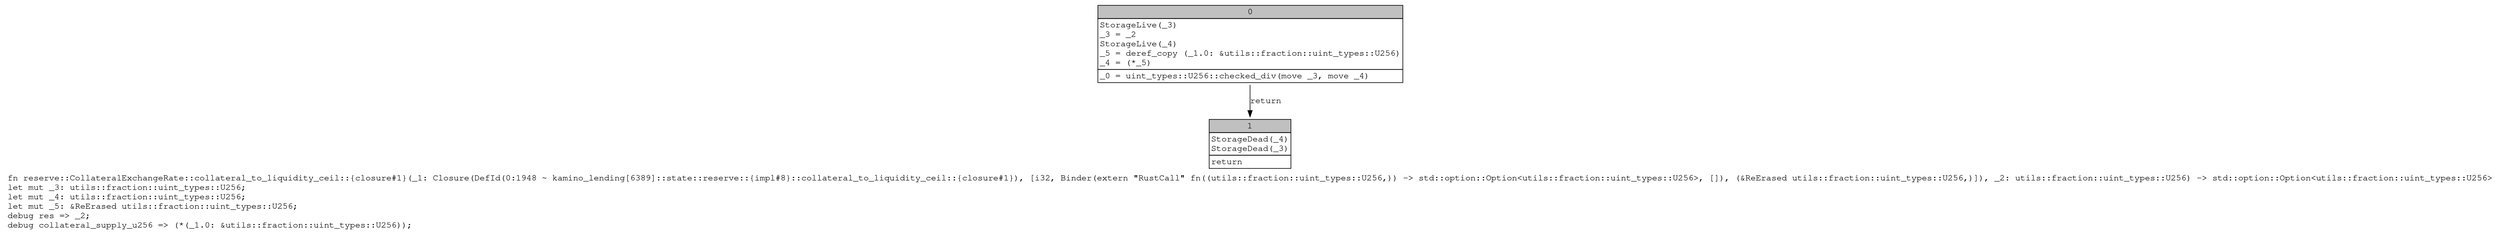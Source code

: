 digraph Mir_0_1948 {
    graph [fontname="Courier, monospace"];
    node [fontname="Courier, monospace"];
    edge [fontname="Courier, monospace"];
    label=<fn reserve::CollateralExchangeRate::collateral_to_liquidity_ceil::{closure#1}(_1: Closure(DefId(0:1948 ~ kamino_lending[6389]::state::reserve::{impl#8}::collateral_to_liquidity_ceil::{closure#1}), [i32, Binder(extern &quot;RustCall&quot; fn((utils::fraction::uint_types::U256,)) -&gt; std::option::Option&lt;utils::fraction::uint_types::U256&gt;, []), (&amp;ReErased utils::fraction::uint_types::U256,)]), _2: utils::fraction::uint_types::U256) -&gt; std::option::Option&lt;utils::fraction::uint_types::U256&gt;<br align="left"/>let mut _3: utils::fraction::uint_types::U256;<br align="left"/>let mut _4: utils::fraction::uint_types::U256;<br align="left"/>let mut _5: &amp;ReErased utils::fraction::uint_types::U256;<br align="left"/>debug res =&gt; _2;<br align="left"/>debug collateral_supply_u256 =&gt; (*(_1.0: &amp;utils::fraction::uint_types::U256));<br align="left"/>>;
    bb0__0_1948 [shape="none", label=<<table border="0" cellborder="1" cellspacing="0"><tr><td bgcolor="gray" align="center" colspan="1">0</td></tr><tr><td align="left" balign="left">StorageLive(_3)<br/>_3 = _2<br/>StorageLive(_4)<br/>_5 = deref_copy (_1.0: &amp;utils::fraction::uint_types::U256)<br/>_4 = (*_5)<br/></td></tr><tr><td align="left">_0 = uint_types::U256::checked_div(move _3, move _4)</td></tr></table>>];
    bb1__0_1948 [shape="none", label=<<table border="0" cellborder="1" cellspacing="0"><tr><td bgcolor="gray" align="center" colspan="1">1</td></tr><tr><td align="left" balign="left">StorageDead(_4)<br/>StorageDead(_3)<br/></td></tr><tr><td align="left">return</td></tr></table>>];
    bb0__0_1948 -> bb1__0_1948 [label="return"];
}
